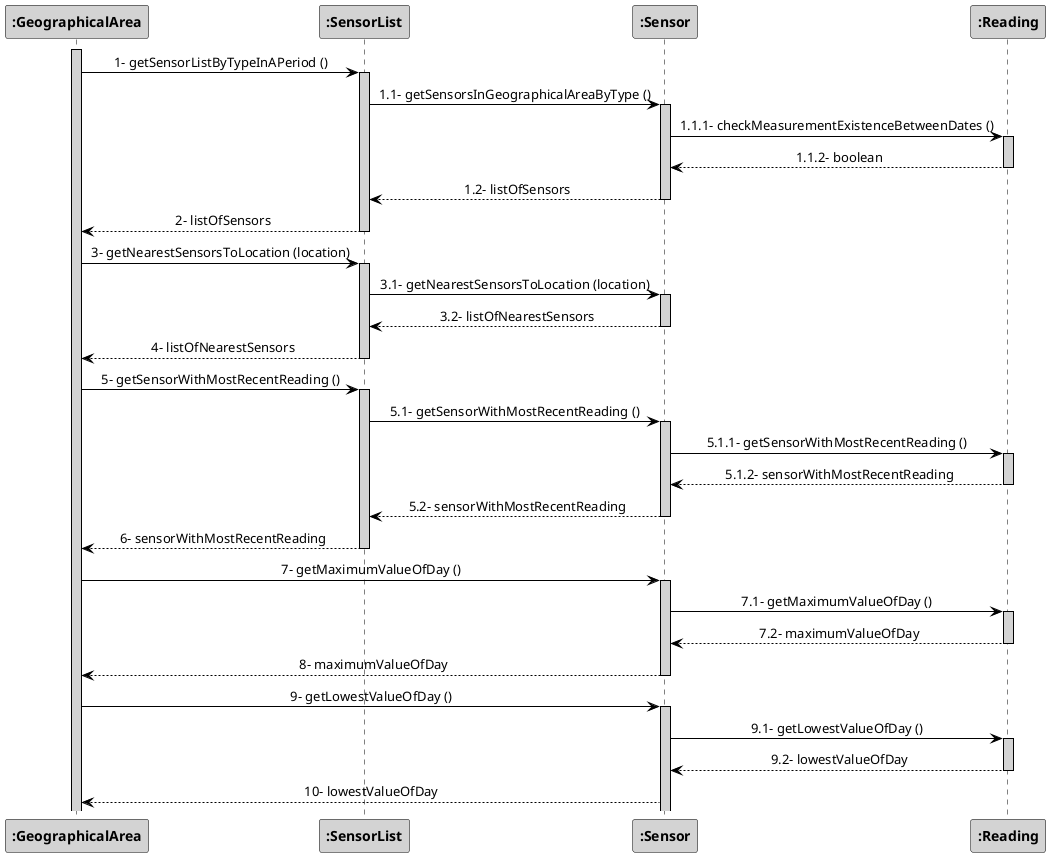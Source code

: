 @startuml
skinparam sequenceMessageAlign center
skinparam sequence {
	ArrowColor Black
	ActorBorderColor DarkBlue
	LifeLineBorderColor black
	LifeLineBackgroundColor LightGrey

	ParticipantBorderColor Black
	ParticipantBackgroundColor LightGrey
	ParticipantFontStyle Bold

	ActorBackgroundColor DimGrey
	ActorFontColor DeepSkyBlue
	ActorFontStyle Bold
	ActorFontSize 17
	ActorFontName Aapex
}

activate ":GeographicalArea"
":GeographicalArea" -> ":SensorList": 1- getSensorListByTypeInAPeriod ()
activate ":SensorList"
":SensorList" -> ":Sensor": 1.1- getSensorsInGeographicalAreaByType ()
activate ":Sensor"
":Sensor" -> ":Reading": 1.1.1- checkMeasurementExistenceBetweenDates ()
activate ":Reading"
":Sensor" <-- ":Reading": 1.1.2- boolean
deactivate ":Reading"
":SensorList" <-- ":Sensor": 1.2- listOfSensors
deactivate ":Sensor"
":GeographicalArea" <-- ":SensorList": 2- listOfSensors
deactivate ":SensorList"
":GeographicalArea" -> ":SensorList": 3- getNearestSensorsToLocation (location)
activate ":SensorList"
":SensorList" -> ":Sensor": 3.1- getNearestSensorsToLocation (location)
activate ":Sensor"
":SensorList" <-- ":Sensor": 3.2- listOfNearestSensors
deactivate ":Sensor"
":GeographicalArea" <-- ":SensorList": 4- listOfNearestSensors
deactivate ":SensorList"
":GeographicalArea" -> ":SensorList": 5- getSensorWithMostRecentReading ()
activate ":SensorList"
":SensorList" -> ":Sensor": 5.1- getSensorWithMostRecentReading ()
activate ":Sensor"
":Sensor" -> ":Reading": 5.1.1- getSensorWithMostRecentReading ()
activate ":Reading"
":Sensor" <-- ":Reading": 5.1.2- sensorWithMostRecentReading
deactivate ":Reading"
":SensorList" <-- ":Sensor": 5.2- sensorWithMostRecentReading
deactivate ":Sensor"
":GeographicalArea" <-- ":SensorList": 6- sensorWithMostRecentReading
deactivate ":SensorList"
":GeographicalArea" -> ":Sensor": 7- getMaximumValueOfDay ()
activate ":Sensor"
":Sensor" -> ":Reading": 7.1- getMaximumValueOfDay ()
activate ":Reading"
":Sensor" <-- ":Reading": 7.2- maximumValueOfDay
deactivate ":Reading"
":GeographicalArea" <-- ":Sensor": 8- maximumValueOfDay
deactivate ":Sensor"
":GeographicalArea" -> ":Sensor": 9- getLowestValueOfDay ()
activate ":Sensor"
":Sensor" -> ":Reading": 9.1- getLowestValueOfDay ()
activate ":Reading"
":Sensor" <-- ":Reading": 9.2- lowestValueOfDay
deactivate ":Reading"
":GeographicalArea" <-- ":Sensor": 10- lowestValueOfDay



@enduml